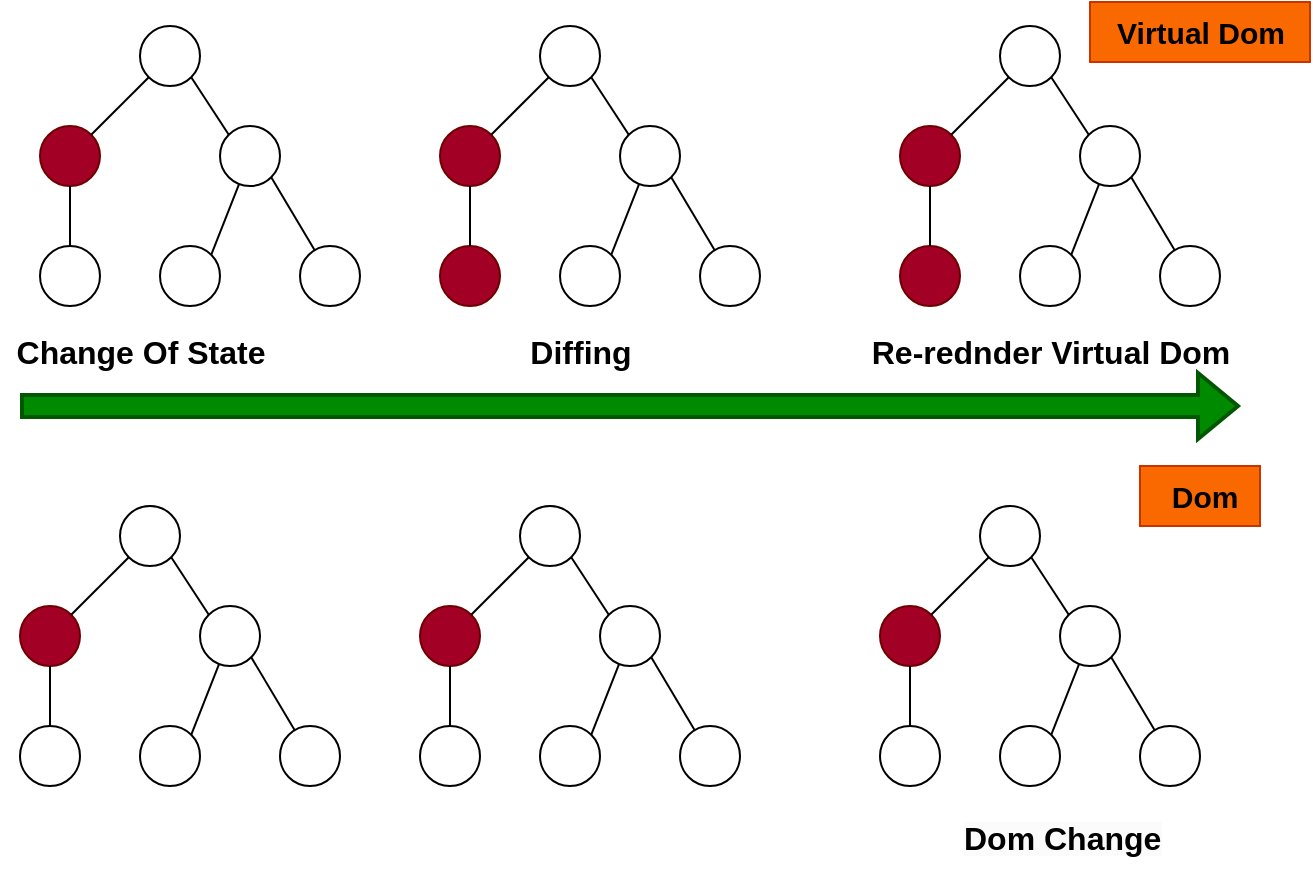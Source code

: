 <mxfile version="24.0.0" type="github">
  <diagram name="Page-1" id="8IX1eqMmuFNzpPXDTjS2">
    <mxGraphModel dx="794" dy="1708" grid="1" gridSize="10" guides="1" tooltips="1" connect="1" arrows="1" fold="1" page="1" pageScale="1" pageWidth="827" pageHeight="1169" math="0" shadow="0">
      <root>
        <mxCell id="0" />
        <mxCell id="1" parent="0" />
        <mxCell id="XkODoJjP0pVxOn0gm6I2-1" value="" style="ellipse;whiteSpace=wrap;html=1;aspect=fixed;" vertex="1" parent="1">
          <mxGeometry x="220" y="-310" width="30" height="30" as="geometry" />
        </mxCell>
        <mxCell id="XkODoJjP0pVxOn0gm6I2-2" value="" style="ellipse;whiteSpace=wrap;html=1;aspect=fixed;" vertex="1" parent="1">
          <mxGeometry x="170" y="-200" width="30" height="30" as="geometry" />
        </mxCell>
        <mxCell id="XkODoJjP0pVxOn0gm6I2-3" value="" style="ellipse;whiteSpace=wrap;html=1;aspect=fixed;fillColor=#a20025;fontColor=#ffffff;strokeColor=#6F0000;" vertex="1" parent="1">
          <mxGeometry x="170" y="-260" width="30" height="30" as="geometry" />
        </mxCell>
        <mxCell id="XkODoJjP0pVxOn0gm6I2-4" value="" style="ellipse;whiteSpace=wrap;html=1;aspect=fixed;" vertex="1" parent="1">
          <mxGeometry x="260" y="-260" width="30" height="30" as="geometry" />
        </mxCell>
        <mxCell id="XkODoJjP0pVxOn0gm6I2-5" value="" style="ellipse;whiteSpace=wrap;html=1;aspect=fixed;" vertex="1" parent="1">
          <mxGeometry x="230" y="-200" width="30" height="30" as="geometry" />
        </mxCell>
        <mxCell id="XkODoJjP0pVxOn0gm6I2-6" value="" style="ellipse;whiteSpace=wrap;html=1;aspect=fixed;" vertex="1" parent="1">
          <mxGeometry x="300" y="-200" width="30" height="30" as="geometry" />
        </mxCell>
        <mxCell id="XkODoJjP0pVxOn0gm6I2-8" value="" style="endArrow=none;html=1;rounded=0;entryX=0;entryY=1;entryDx=0;entryDy=0;exitX=1;exitY=0;exitDx=0;exitDy=0;" edge="1" parent="1" source="XkODoJjP0pVxOn0gm6I2-3" target="XkODoJjP0pVxOn0gm6I2-1">
          <mxGeometry width="50" height="50" relative="1" as="geometry">
            <mxPoint x="380" y="-90" as="sourcePoint" />
            <mxPoint x="430" y="-140" as="targetPoint" />
          </mxGeometry>
        </mxCell>
        <mxCell id="XkODoJjP0pVxOn0gm6I2-9" value="" style="endArrow=none;html=1;rounded=0;exitX=0.5;exitY=1;exitDx=0;exitDy=0;entryX=0.5;entryY=0;entryDx=0;entryDy=0;" edge="1" parent="1" source="XkODoJjP0pVxOn0gm6I2-3" target="XkODoJjP0pVxOn0gm6I2-2">
          <mxGeometry width="50" height="50" relative="1" as="geometry">
            <mxPoint x="380" y="-90" as="sourcePoint" />
            <mxPoint x="430" y="-140" as="targetPoint" />
          </mxGeometry>
        </mxCell>
        <mxCell id="XkODoJjP0pVxOn0gm6I2-10" value="" style="endArrow=none;html=1;rounded=0;entryX=1;entryY=1;entryDx=0;entryDy=0;exitX=0;exitY=0;exitDx=0;exitDy=0;" edge="1" parent="1" source="XkODoJjP0pVxOn0gm6I2-4" target="XkODoJjP0pVxOn0gm6I2-1">
          <mxGeometry width="50" height="50" relative="1" as="geometry">
            <mxPoint x="270" y="-250" as="sourcePoint" />
            <mxPoint x="430" y="-140" as="targetPoint" />
          </mxGeometry>
        </mxCell>
        <mxCell id="XkODoJjP0pVxOn0gm6I2-11" value="" style="endArrow=none;html=1;rounded=0;exitX=1;exitY=1;exitDx=0;exitDy=0;" edge="1" parent="1" source="XkODoJjP0pVxOn0gm6I2-4" target="XkODoJjP0pVxOn0gm6I2-6">
          <mxGeometry width="50" height="50" relative="1" as="geometry">
            <mxPoint x="330" y="-220" as="sourcePoint" />
            <mxPoint x="380" y="-270" as="targetPoint" />
          </mxGeometry>
        </mxCell>
        <mxCell id="XkODoJjP0pVxOn0gm6I2-12" value="" style="endArrow=none;html=1;rounded=0;exitX=1;exitY=0;exitDx=0;exitDy=0;" edge="1" parent="1" source="XkODoJjP0pVxOn0gm6I2-5" target="XkODoJjP0pVxOn0gm6I2-4">
          <mxGeometry width="50" height="50" relative="1" as="geometry">
            <mxPoint x="380" y="-90" as="sourcePoint" />
            <mxPoint x="430" y="-140" as="targetPoint" />
          </mxGeometry>
        </mxCell>
        <mxCell id="XkODoJjP0pVxOn0gm6I2-35" value="" style="ellipse;whiteSpace=wrap;html=1;aspect=fixed;" vertex="1" parent="1">
          <mxGeometry x="420" y="-310" width="30" height="30" as="geometry" />
        </mxCell>
        <mxCell id="XkODoJjP0pVxOn0gm6I2-36" value="" style="ellipse;whiteSpace=wrap;html=1;aspect=fixed;fillColor=#a20025;fontColor=#ffffff;strokeColor=#6F0000;" vertex="1" parent="1">
          <mxGeometry x="370" y="-200" width="30" height="30" as="geometry" />
        </mxCell>
        <mxCell id="XkODoJjP0pVxOn0gm6I2-37" value="" style="ellipse;whiteSpace=wrap;html=1;aspect=fixed;fillColor=#a20025;fontColor=#ffffff;strokeColor=#6F0000;" vertex="1" parent="1">
          <mxGeometry x="370" y="-260" width="30" height="30" as="geometry" />
        </mxCell>
        <mxCell id="XkODoJjP0pVxOn0gm6I2-38" value="" style="ellipse;whiteSpace=wrap;html=1;aspect=fixed;" vertex="1" parent="1">
          <mxGeometry x="460" y="-260" width="30" height="30" as="geometry" />
        </mxCell>
        <mxCell id="XkODoJjP0pVxOn0gm6I2-39" value="" style="ellipse;whiteSpace=wrap;html=1;aspect=fixed;" vertex="1" parent="1">
          <mxGeometry x="430" y="-200" width="30" height="30" as="geometry" />
        </mxCell>
        <mxCell id="XkODoJjP0pVxOn0gm6I2-40" value="" style="ellipse;whiteSpace=wrap;html=1;aspect=fixed;" vertex="1" parent="1">
          <mxGeometry x="500" y="-200" width="30" height="30" as="geometry" />
        </mxCell>
        <mxCell id="XkODoJjP0pVxOn0gm6I2-41" value="" style="endArrow=none;html=1;rounded=0;entryX=0;entryY=1;entryDx=0;entryDy=0;exitX=1;exitY=0;exitDx=0;exitDy=0;" edge="1" parent="1" source="XkODoJjP0pVxOn0gm6I2-37" target="XkODoJjP0pVxOn0gm6I2-35">
          <mxGeometry width="50" height="50" relative="1" as="geometry">
            <mxPoint x="580" y="-90" as="sourcePoint" />
            <mxPoint x="630" y="-140" as="targetPoint" />
          </mxGeometry>
        </mxCell>
        <mxCell id="XkODoJjP0pVxOn0gm6I2-42" value="" style="endArrow=none;html=1;rounded=0;exitX=0.5;exitY=1;exitDx=0;exitDy=0;entryX=0.5;entryY=0;entryDx=0;entryDy=0;" edge="1" parent="1" source="XkODoJjP0pVxOn0gm6I2-37" target="XkODoJjP0pVxOn0gm6I2-36">
          <mxGeometry width="50" height="50" relative="1" as="geometry">
            <mxPoint x="580" y="-90" as="sourcePoint" />
            <mxPoint x="630" y="-140" as="targetPoint" />
          </mxGeometry>
        </mxCell>
        <mxCell id="XkODoJjP0pVxOn0gm6I2-43" value="" style="endArrow=none;html=1;rounded=0;entryX=1;entryY=1;entryDx=0;entryDy=0;exitX=0;exitY=0;exitDx=0;exitDy=0;" edge="1" parent="1" source="XkODoJjP0pVxOn0gm6I2-38" target="XkODoJjP0pVxOn0gm6I2-35">
          <mxGeometry width="50" height="50" relative="1" as="geometry">
            <mxPoint x="470" y="-250" as="sourcePoint" />
            <mxPoint x="630" y="-140" as="targetPoint" />
          </mxGeometry>
        </mxCell>
        <mxCell id="XkODoJjP0pVxOn0gm6I2-44" value="" style="endArrow=none;html=1;rounded=0;exitX=1;exitY=1;exitDx=0;exitDy=0;" edge="1" parent="1" source="XkODoJjP0pVxOn0gm6I2-38" target="XkODoJjP0pVxOn0gm6I2-40">
          <mxGeometry width="50" height="50" relative="1" as="geometry">
            <mxPoint x="530" y="-220" as="sourcePoint" />
            <mxPoint x="580" y="-270" as="targetPoint" />
          </mxGeometry>
        </mxCell>
        <mxCell id="XkODoJjP0pVxOn0gm6I2-45" value="" style="endArrow=none;html=1;rounded=0;exitX=1;exitY=0;exitDx=0;exitDy=0;" edge="1" parent="1" source="XkODoJjP0pVxOn0gm6I2-39" target="XkODoJjP0pVxOn0gm6I2-38">
          <mxGeometry width="50" height="50" relative="1" as="geometry">
            <mxPoint x="580" y="-90" as="sourcePoint" />
            <mxPoint x="630" y="-140" as="targetPoint" />
          </mxGeometry>
        </mxCell>
        <mxCell id="XkODoJjP0pVxOn0gm6I2-46" value="" style="ellipse;whiteSpace=wrap;html=1;aspect=fixed;" vertex="1" parent="1">
          <mxGeometry x="650" y="-310" width="30" height="30" as="geometry" />
        </mxCell>
        <mxCell id="XkODoJjP0pVxOn0gm6I2-47" value="" style="ellipse;whiteSpace=wrap;html=1;aspect=fixed;fillColor=#a20025;fontColor=#ffffff;strokeColor=#6F0000;" vertex="1" parent="1">
          <mxGeometry x="600" y="-200" width="30" height="30" as="geometry" />
        </mxCell>
        <mxCell id="XkODoJjP0pVxOn0gm6I2-48" value="" style="ellipse;whiteSpace=wrap;html=1;aspect=fixed;fillColor=#a20025;fontColor=#ffffff;strokeColor=#6F0000;" vertex="1" parent="1">
          <mxGeometry x="600" y="-260" width="30" height="30" as="geometry" />
        </mxCell>
        <mxCell id="XkODoJjP0pVxOn0gm6I2-49" value="" style="ellipse;whiteSpace=wrap;html=1;aspect=fixed;" vertex="1" parent="1">
          <mxGeometry x="690" y="-260" width="30" height="30" as="geometry" />
        </mxCell>
        <mxCell id="XkODoJjP0pVxOn0gm6I2-50" value="" style="ellipse;whiteSpace=wrap;html=1;aspect=fixed;" vertex="1" parent="1">
          <mxGeometry x="660" y="-200" width="30" height="30" as="geometry" />
        </mxCell>
        <mxCell id="XkODoJjP0pVxOn0gm6I2-51" value="" style="ellipse;whiteSpace=wrap;html=1;aspect=fixed;" vertex="1" parent="1">
          <mxGeometry x="730" y="-200" width="30" height="30" as="geometry" />
        </mxCell>
        <mxCell id="XkODoJjP0pVxOn0gm6I2-52" value="" style="endArrow=none;html=1;rounded=0;entryX=0;entryY=1;entryDx=0;entryDy=0;exitX=1;exitY=0;exitDx=0;exitDy=0;" edge="1" parent="1" source="XkODoJjP0pVxOn0gm6I2-48" target="XkODoJjP0pVxOn0gm6I2-46">
          <mxGeometry width="50" height="50" relative="1" as="geometry">
            <mxPoint x="810" y="-90" as="sourcePoint" />
            <mxPoint x="860" y="-140" as="targetPoint" />
          </mxGeometry>
        </mxCell>
        <mxCell id="XkODoJjP0pVxOn0gm6I2-53" value="" style="endArrow=none;html=1;rounded=0;exitX=0.5;exitY=1;exitDx=0;exitDy=0;entryX=0.5;entryY=0;entryDx=0;entryDy=0;" edge="1" parent="1" source="XkODoJjP0pVxOn0gm6I2-48" target="XkODoJjP0pVxOn0gm6I2-47">
          <mxGeometry width="50" height="50" relative="1" as="geometry">
            <mxPoint x="810" y="-90" as="sourcePoint" />
            <mxPoint x="860" y="-140" as="targetPoint" />
          </mxGeometry>
        </mxCell>
        <mxCell id="XkODoJjP0pVxOn0gm6I2-54" value="" style="endArrow=none;html=1;rounded=0;entryX=1;entryY=1;entryDx=0;entryDy=0;exitX=0;exitY=0;exitDx=0;exitDy=0;" edge="1" parent="1" source="XkODoJjP0pVxOn0gm6I2-49" target="XkODoJjP0pVxOn0gm6I2-46">
          <mxGeometry width="50" height="50" relative="1" as="geometry">
            <mxPoint x="700" y="-250" as="sourcePoint" />
            <mxPoint x="860" y="-140" as="targetPoint" />
          </mxGeometry>
        </mxCell>
        <mxCell id="XkODoJjP0pVxOn0gm6I2-55" value="" style="endArrow=none;html=1;rounded=0;exitX=1;exitY=1;exitDx=0;exitDy=0;" edge="1" parent="1" source="XkODoJjP0pVxOn0gm6I2-49" target="XkODoJjP0pVxOn0gm6I2-51">
          <mxGeometry width="50" height="50" relative="1" as="geometry">
            <mxPoint x="760" y="-220" as="sourcePoint" />
            <mxPoint x="810" y="-270" as="targetPoint" />
          </mxGeometry>
        </mxCell>
        <mxCell id="XkODoJjP0pVxOn0gm6I2-56" value="" style="endArrow=none;html=1;rounded=0;exitX=1;exitY=0;exitDx=0;exitDy=0;" edge="1" parent="1" source="XkODoJjP0pVxOn0gm6I2-50" target="XkODoJjP0pVxOn0gm6I2-49">
          <mxGeometry width="50" height="50" relative="1" as="geometry">
            <mxPoint x="810" y="-90" as="sourcePoint" />
            <mxPoint x="860" y="-140" as="targetPoint" />
          </mxGeometry>
        </mxCell>
        <mxCell id="XkODoJjP0pVxOn0gm6I2-57" value="" style="ellipse;whiteSpace=wrap;html=1;aspect=fixed;" vertex="1" parent="1">
          <mxGeometry x="210" y="-70" width="30" height="30" as="geometry" />
        </mxCell>
        <mxCell id="XkODoJjP0pVxOn0gm6I2-58" value="" style="ellipse;whiteSpace=wrap;html=1;aspect=fixed;" vertex="1" parent="1">
          <mxGeometry x="160" y="40" width="30" height="30" as="geometry" />
        </mxCell>
        <mxCell id="XkODoJjP0pVxOn0gm6I2-59" value="" style="ellipse;whiteSpace=wrap;html=1;aspect=fixed;fillColor=#a20025;fontColor=#ffffff;strokeColor=#6F0000;" vertex="1" parent="1">
          <mxGeometry x="160" y="-20" width="30" height="30" as="geometry" />
        </mxCell>
        <mxCell id="XkODoJjP0pVxOn0gm6I2-60" value="" style="ellipse;whiteSpace=wrap;html=1;aspect=fixed;" vertex="1" parent="1">
          <mxGeometry x="250" y="-20" width="30" height="30" as="geometry" />
        </mxCell>
        <mxCell id="XkODoJjP0pVxOn0gm6I2-61" value="" style="ellipse;whiteSpace=wrap;html=1;aspect=fixed;" vertex="1" parent="1">
          <mxGeometry x="220" y="40" width="30" height="30" as="geometry" />
        </mxCell>
        <mxCell id="XkODoJjP0pVxOn0gm6I2-62" value="" style="ellipse;whiteSpace=wrap;html=1;aspect=fixed;" vertex="1" parent="1">
          <mxGeometry x="290" y="40" width="30" height="30" as="geometry" />
        </mxCell>
        <mxCell id="XkODoJjP0pVxOn0gm6I2-63" value="" style="endArrow=none;html=1;rounded=0;entryX=0;entryY=1;entryDx=0;entryDy=0;exitX=1;exitY=0;exitDx=0;exitDy=0;" edge="1" parent="1" source="XkODoJjP0pVxOn0gm6I2-59" target="XkODoJjP0pVxOn0gm6I2-57">
          <mxGeometry width="50" height="50" relative="1" as="geometry">
            <mxPoint x="370" y="150" as="sourcePoint" />
            <mxPoint x="420" y="100" as="targetPoint" />
          </mxGeometry>
        </mxCell>
        <mxCell id="XkODoJjP0pVxOn0gm6I2-64" value="" style="endArrow=none;html=1;rounded=0;exitX=0.5;exitY=1;exitDx=0;exitDy=0;entryX=0.5;entryY=0;entryDx=0;entryDy=0;" edge="1" parent="1" source="XkODoJjP0pVxOn0gm6I2-59" target="XkODoJjP0pVxOn0gm6I2-58">
          <mxGeometry width="50" height="50" relative="1" as="geometry">
            <mxPoint x="370" y="150" as="sourcePoint" />
            <mxPoint x="420" y="100" as="targetPoint" />
          </mxGeometry>
        </mxCell>
        <mxCell id="XkODoJjP0pVxOn0gm6I2-65" value="" style="endArrow=none;html=1;rounded=0;entryX=1;entryY=1;entryDx=0;entryDy=0;exitX=0;exitY=0;exitDx=0;exitDy=0;" edge="1" parent="1" source="XkODoJjP0pVxOn0gm6I2-60" target="XkODoJjP0pVxOn0gm6I2-57">
          <mxGeometry width="50" height="50" relative="1" as="geometry">
            <mxPoint x="260" y="-10" as="sourcePoint" />
            <mxPoint x="420" y="100" as="targetPoint" />
          </mxGeometry>
        </mxCell>
        <mxCell id="XkODoJjP0pVxOn0gm6I2-66" value="" style="endArrow=none;html=1;rounded=0;exitX=1;exitY=1;exitDx=0;exitDy=0;" edge="1" parent="1" source="XkODoJjP0pVxOn0gm6I2-60" target="XkODoJjP0pVxOn0gm6I2-62">
          <mxGeometry width="50" height="50" relative="1" as="geometry">
            <mxPoint x="320" y="20" as="sourcePoint" />
            <mxPoint x="370" y="-30" as="targetPoint" />
          </mxGeometry>
        </mxCell>
        <mxCell id="XkODoJjP0pVxOn0gm6I2-67" value="" style="endArrow=none;html=1;rounded=0;exitX=1;exitY=0;exitDx=0;exitDy=0;" edge="1" parent="1" source="XkODoJjP0pVxOn0gm6I2-61" target="XkODoJjP0pVxOn0gm6I2-60">
          <mxGeometry width="50" height="50" relative="1" as="geometry">
            <mxPoint x="370" y="150" as="sourcePoint" />
            <mxPoint x="420" y="100" as="targetPoint" />
          </mxGeometry>
        </mxCell>
        <mxCell id="XkODoJjP0pVxOn0gm6I2-68" value="" style="ellipse;whiteSpace=wrap;html=1;aspect=fixed;" vertex="1" parent="1">
          <mxGeometry x="410" y="-70" width="30" height="30" as="geometry" />
        </mxCell>
        <mxCell id="XkODoJjP0pVxOn0gm6I2-69" value="" style="ellipse;whiteSpace=wrap;html=1;aspect=fixed;" vertex="1" parent="1">
          <mxGeometry x="360" y="40" width="30" height="30" as="geometry" />
        </mxCell>
        <mxCell id="XkODoJjP0pVxOn0gm6I2-70" value="" style="ellipse;whiteSpace=wrap;html=1;aspect=fixed;fillColor=#a20025;fontColor=#ffffff;strokeColor=#6F0000;" vertex="1" parent="1">
          <mxGeometry x="360" y="-20" width="30" height="30" as="geometry" />
        </mxCell>
        <mxCell id="XkODoJjP0pVxOn0gm6I2-71" value="" style="ellipse;whiteSpace=wrap;html=1;aspect=fixed;" vertex="1" parent="1">
          <mxGeometry x="450" y="-20" width="30" height="30" as="geometry" />
        </mxCell>
        <mxCell id="XkODoJjP0pVxOn0gm6I2-72" value="" style="ellipse;whiteSpace=wrap;html=1;aspect=fixed;" vertex="1" parent="1">
          <mxGeometry x="420" y="40" width="30" height="30" as="geometry" />
        </mxCell>
        <mxCell id="XkODoJjP0pVxOn0gm6I2-73" value="" style="ellipse;whiteSpace=wrap;html=1;aspect=fixed;" vertex="1" parent="1">
          <mxGeometry x="490" y="40" width="30" height="30" as="geometry" />
        </mxCell>
        <mxCell id="XkODoJjP0pVxOn0gm6I2-74" value="" style="endArrow=none;html=1;rounded=0;entryX=0;entryY=1;entryDx=0;entryDy=0;exitX=1;exitY=0;exitDx=0;exitDy=0;" edge="1" parent="1" source="XkODoJjP0pVxOn0gm6I2-70" target="XkODoJjP0pVxOn0gm6I2-68">
          <mxGeometry width="50" height="50" relative="1" as="geometry">
            <mxPoint x="570" y="150" as="sourcePoint" />
            <mxPoint x="620" y="100" as="targetPoint" />
          </mxGeometry>
        </mxCell>
        <mxCell id="XkODoJjP0pVxOn0gm6I2-75" value="" style="endArrow=none;html=1;rounded=0;exitX=0.5;exitY=1;exitDx=0;exitDy=0;entryX=0.5;entryY=0;entryDx=0;entryDy=0;" edge="1" parent="1" source="XkODoJjP0pVxOn0gm6I2-70" target="XkODoJjP0pVxOn0gm6I2-69">
          <mxGeometry width="50" height="50" relative="1" as="geometry">
            <mxPoint x="570" y="150" as="sourcePoint" />
            <mxPoint x="620" y="100" as="targetPoint" />
          </mxGeometry>
        </mxCell>
        <mxCell id="XkODoJjP0pVxOn0gm6I2-76" value="" style="endArrow=none;html=1;rounded=0;entryX=1;entryY=1;entryDx=0;entryDy=0;exitX=0;exitY=0;exitDx=0;exitDy=0;" edge="1" parent="1" source="XkODoJjP0pVxOn0gm6I2-71" target="XkODoJjP0pVxOn0gm6I2-68">
          <mxGeometry width="50" height="50" relative="1" as="geometry">
            <mxPoint x="460" y="-10" as="sourcePoint" />
            <mxPoint x="620" y="100" as="targetPoint" />
          </mxGeometry>
        </mxCell>
        <mxCell id="XkODoJjP0pVxOn0gm6I2-77" value="" style="endArrow=none;html=1;rounded=0;exitX=1;exitY=1;exitDx=0;exitDy=0;" edge="1" parent="1" source="XkODoJjP0pVxOn0gm6I2-71" target="XkODoJjP0pVxOn0gm6I2-73">
          <mxGeometry width="50" height="50" relative="1" as="geometry">
            <mxPoint x="520" y="20" as="sourcePoint" />
            <mxPoint x="570" y="-30" as="targetPoint" />
          </mxGeometry>
        </mxCell>
        <mxCell id="XkODoJjP0pVxOn0gm6I2-78" value="" style="endArrow=none;html=1;rounded=0;exitX=1;exitY=0;exitDx=0;exitDy=0;" edge="1" parent="1" source="XkODoJjP0pVxOn0gm6I2-72" target="XkODoJjP0pVxOn0gm6I2-71">
          <mxGeometry width="50" height="50" relative="1" as="geometry">
            <mxPoint x="570" y="150" as="sourcePoint" />
            <mxPoint x="620" y="100" as="targetPoint" />
          </mxGeometry>
        </mxCell>
        <mxCell id="XkODoJjP0pVxOn0gm6I2-79" value="" style="ellipse;whiteSpace=wrap;html=1;aspect=fixed;" vertex="1" parent="1">
          <mxGeometry x="640" y="-70" width="30" height="30" as="geometry" />
        </mxCell>
        <mxCell id="XkODoJjP0pVxOn0gm6I2-80" value="" style="ellipse;whiteSpace=wrap;html=1;aspect=fixed;" vertex="1" parent="1">
          <mxGeometry x="590" y="40" width="30" height="30" as="geometry" />
        </mxCell>
        <mxCell id="XkODoJjP0pVxOn0gm6I2-81" value="" style="ellipse;whiteSpace=wrap;html=1;aspect=fixed;fillColor=#a20025;fontColor=#ffffff;strokeColor=#6F0000;" vertex="1" parent="1">
          <mxGeometry x="590" y="-20" width="30" height="30" as="geometry" />
        </mxCell>
        <mxCell id="XkODoJjP0pVxOn0gm6I2-82" value="" style="ellipse;whiteSpace=wrap;html=1;aspect=fixed;" vertex="1" parent="1">
          <mxGeometry x="680" y="-20" width="30" height="30" as="geometry" />
        </mxCell>
        <mxCell id="XkODoJjP0pVxOn0gm6I2-83" value="" style="ellipse;whiteSpace=wrap;html=1;aspect=fixed;" vertex="1" parent="1">
          <mxGeometry x="650" y="40" width="30" height="30" as="geometry" />
        </mxCell>
        <mxCell id="XkODoJjP0pVxOn0gm6I2-84" value="" style="ellipse;whiteSpace=wrap;html=1;aspect=fixed;" vertex="1" parent="1">
          <mxGeometry x="720" y="40" width="30" height="30" as="geometry" />
        </mxCell>
        <mxCell id="XkODoJjP0pVxOn0gm6I2-85" value="" style="endArrow=none;html=1;rounded=0;entryX=0;entryY=1;entryDx=0;entryDy=0;exitX=1;exitY=0;exitDx=0;exitDy=0;" edge="1" parent="1" source="XkODoJjP0pVxOn0gm6I2-81" target="XkODoJjP0pVxOn0gm6I2-79">
          <mxGeometry width="50" height="50" relative="1" as="geometry">
            <mxPoint x="800" y="150" as="sourcePoint" />
            <mxPoint x="850" y="100" as="targetPoint" />
          </mxGeometry>
        </mxCell>
        <mxCell id="XkODoJjP0pVxOn0gm6I2-86" value="" style="endArrow=none;html=1;rounded=0;exitX=0.5;exitY=1;exitDx=0;exitDy=0;entryX=0.5;entryY=0;entryDx=0;entryDy=0;" edge="1" parent="1" source="XkODoJjP0pVxOn0gm6I2-81" target="XkODoJjP0pVxOn0gm6I2-80">
          <mxGeometry width="50" height="50" relative="1" as="geometry">
            <mxPoint x="800" y="150" as="sourcePoint" />
            <mxPoint x="850" y="100" as="targetPoint" />
          </mxGeometry>
        </mxCell>
        <mxCell id="XkODoJjP0pVxOn0gm6I2-87" value="" style="endArrow=none;html=1;rounded=0;entryX=1;entryY=1;entryDx=0;entryDy=0;exitX=0;exitY=0;exitDx=0;exitDy=0;" edge="1" parent="1" source="XkODoJjP0pVxOn0gm6I2-82" target="XkODoJjP0pVxOn0gm6I2-79">
          <mxGeometry width="50" height="50" relative="1" as="geometry">
            <mxPoint x="690" y="-10" as="sourcePoint" />
            <mxPoint x="850" y="100" as="targetPoint" />
          </mxGeometry>
        </mxCell>
        <mxCell id="XkODoJjP0pVxOn0gm6I2-88" value="" style="endArrow=none;html=1;rounded=0;exitX=1;exitY=1;exitDx=0;exitDy=0;" edge="1" parent="1" source="XkODoJjP0pVxOn0gm6I2-82" target="XkODoJjP0pVxOn0gm6I2-84">
          <mxGeometry width="50" height="50" relative="1" as="geometry">
            <mxPoint x="750" y="20" as="sourcePoint" />
            <mxPoint x="800" y="-30" as="targetPoint" />
          </mxGeometry>
        </mxCell>
        <mxCell id="XkODoJjP0pVxOn0gm6I2-89" value="" style="endArrow=none;html=1;rounded=0;exitX=1;exitY=0;exitDx=0;exitDy=0;" edge="1" parent="1" source="XkODoJjP0pVxOn0gm6I2-83" target="XkODoJjP0pVxOn0gm6I2-82">
          <mxGeometry width="50" height="50" relative="1" as="geometry">
            <mxPoint x="800" y="150" as="sourcePoint" />
            <mxPoint x="850" y="100" as="targetPoint" />
          </mxGeometry>
        </mxCell>
        <mxCell id="XkODoJjP0pVxOn0gm6I2-90" value="Change Of State" style="text;html=1;align=center;verticalAlign=middle;resizable=0;points=[];autosize=1;strokeColor=none;fillColor=none;fontSize=16;fontStyle=1" vertex="1" parent="1">
          <mxGeometry x="150" y="-162" width="140" height="30" as="geometry" />
        </mxCell>
        <mxCell id="XkODoJjP0pVxOn0gm6I2-91" value="Diffing" style="text;html=1;align=center;verticalAlign=middle;resizable=0;points=[];autosize=1;strokeColor=none;fillColor=none;fontSize=16;fontStyle=1" vertex="1" parent="1">
          <mxGeometry x="405" y="-162" width="70" height="30" as="geometry" />
        </mxCell>
        <mxCell id="XkODoJjP0pVxOn0gm6I2-92" value="Re-rednder Virtual Dom" style="text;html=1;align=center;verticalAlign=middle;resizable=0;points=[];autosize=1;strokeColor=none;fillColor=none;fontSize=16;fontStyle=1" vertex="1" parent="1">
          <mxGeometry x="580" y="-162" width="190" height="30" as="geometry" />
        </mxCell>
        <mxCell id="XkODoJjP0pVxOn0gm6I2-93" value="" style="shape=flexArrow;html=1;rounded=0;fillColor=#008a00;strokeColor=#005700;strokeWidth=2;" edge="1" parent="1">
          <mxGeometry width="100" relative="1" as="geometry">
            <mxPoint x="160" y="-120" as="sourcePoint" />
            <mxPoint x="770" y="-120" as="targetPoint" />
          </mxGeometry>
        </mxCell>
        <mxCell id="XkODoJjP0pVxOn0gm6I2-94" value="&lt;font style=&quot;font-size: 15px;&quot;&gt;&lt;b&gt;Virtual Dom&lt;/b&gt;&lt;/font&gt;" style="text;html=1;align=center;verticalAlign=middle;resizable=0;points=[];autosize=1;strokeColor=#C73500;fillColor=#fa6800;fontColor=#000000;" vertex="1" parent="1">
          <mxGeometry x="695" y="-322" width="110" height="30" as="geometry" />
        </mxCell>
        <mxCell id="XkODoJjP0pVxOn0gm6I2-95" value="&lt;font style=&quot;font-size: 15px;&quot;&gt;&lt;b&gt;&amp;nbsp;Dom&lt;/b&gt;&lt;/font&gt;" style="text;html=1;align=center;verticalAlign=middle;resizable=0;points=[];autosize=1;strokeColor=#C73500;fillColor=#fa6800;fontColor=#000000;" vertex="1" parent="1">
          <mxGeometry x="720" y="-90" width="60" height="30" as="geometry" />
        </mxCell>
        <mxCell id="XkODoJjP0pVxOn0gm6I2-96" value="&lt;span style=&quot;color: rgb(0, 0, 0); font-family: Helvetica; font-size: 16px; font-style: normal; font-variant-ligatures: normal; font-variant-caps: normal; font-weight: 700; letter-spacing: normal; orphans: 2; text-align: center; text-indent: 0px; text-transform: none; widows: 2; word-spacing: 0px; -webkit-text-stroke-width: 0px; white-space: nowrap; background-color: rgb(251, 251, 251); text-decoration-thickness: initial; text-decoration-style: initial; text-decoration-color: initial; display: inline !important; float: none;&quot;&gt;Dom Change&lt;/span&gt;" style="text;whiteSpace=wrap;html=1;" vertex="1" parent="1">
          <mxGeometry x="630" y="80" width="80" height="40" as="geometry" />
        </mxCell>
      </root>
    </mxGraphModel>
  </diagram>
</mxfile>
